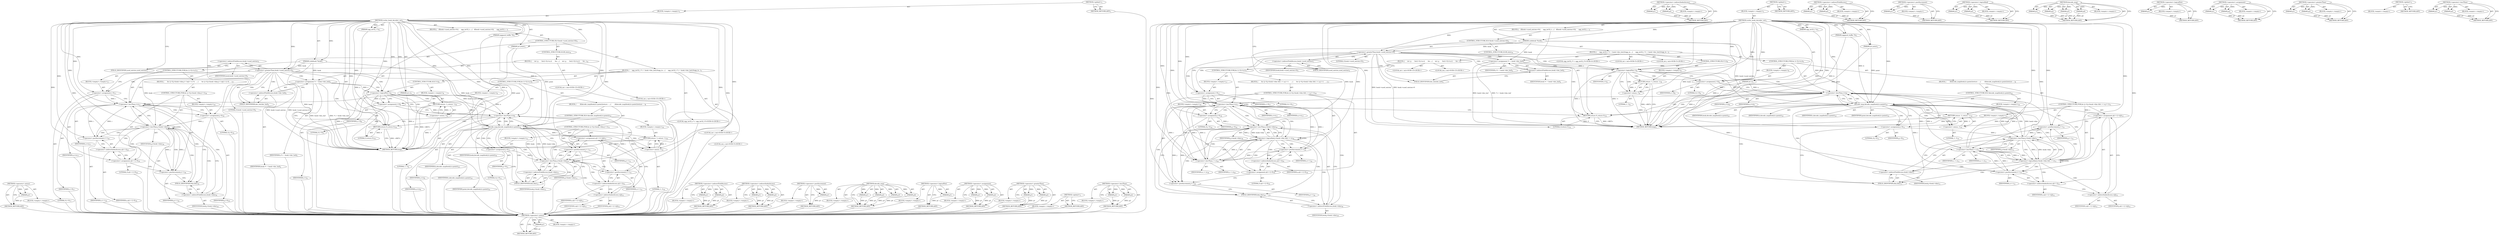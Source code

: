 digraph "&lt;operator&gt;.lessThan" {
vulnerable_153 [label=<(METHOD,&lt;operator&gt;.minus)>];
vulnerable_154 [label=<(PARAM,p1)>];
vulnerable_155 [label=<(BLOCK,&lt;empty&gt;,&lt;empty&gt;)>];
vulnerable_156 [label=<(METHOD_RETURN,ANY)>];
vulnerable_6 [label=<(METHOD,&lt;global&gt;)<SUB>1</SUB>>];
vulnerable_7 [label=<(BLOCK,&lt;empty&gt;,&lt;empty&gt;)<SUB>1</SUB>>];
vulnerable_8 [label=<(METHOD,vorbis_book_decodev_set)<SUB>1</SUB>>];
vulnerable_9 [label=<(PARAM,codebook *book)<SUB>1</SUB>>];
vulnerable_10 [label=<(PARAM,ogg_int32_t *a)<SUB>1</SUB>>];
vulnerable_11 [label=<(PARAM,oggpack_buffer *b)<SUB>2</SUB>>];
vulnerable_12 [label=<(PARAM,int n)<SUB>2</SUB>>];
vulnerable_13 [label=<(PARAM,int point)<SUB>2</SUB>>];
vulnerable_14 [label=<(BLOCK,{
   if(book-&gt;used_entries&gt;0){
     ogg_int32_t...,{
   if(book-&gt;used_entries&gt;0){
     ogg_int32_t...)<SUB>2</SUB>>];
vulnerable_15 [label=<(CONTROL_STRUCTURE,IF,if (book-&gt;used_entries&gt;0))<SUB>3</SUB>>];
vulnerable_16 [label=<(&lt;operator&gt;.greaterThan,book-&gt;used_entries&gt;0)<SUB>3</SUB>>];
vulnerable_17 [label=<(&lt;operator&gt;.indirectFieldAccess,book-&gt;used_entries)<SUB>3</SUB>>];
vulnerable_18 [label=<(IDENTIFIER,book,book-&gt;used_entries&gt;0)<SUB>3</SUB>>];
vulnerable_19 [label=<(FIELD_IDENTIFIER,used_entries,used_entries)<SUB>3</SUB>>];
vulnerable_20 [label=<(LITERAL,0,book-&gt;used_entries&gt;0)<SUB>3</SUB>>];
vulnerable_21 [label=<(BLOCK,{
     ogg_int32_t *v = book-&gt;dec_buf;//(ogg_in...,{
     ogg_int32_t *v = book-&gt;dec_buf;//(ogg_in...)<SUB>3</SUB>>];
vulnerable_22 [label="<(LOCAL,ogg_int32_t* v: ogg_int32_t*)<SUB>4</SUB>>"];
vulnerable_23 [label=<(&lt;operator&gt;.assignment,*v = book-&gt;dec_buf)<SUB>4</SUB>>];
vulnerable_24 [label=<(IDENTIFIER,v,*v = book-&gt;dec_buf)<SUB>4</SUB>>];
vulnerable_25 [label=<(&lt;operator&gt;.indirectFieldAccess,book-&gt;dec_buf)<SUB>4</SUB>>];
vulnerable_26 [label=<(IDENTIFIER,book,*v = book-&gt;dec_buf)<SUB>4</SUB>>];
vulnerable_27 [label=<(FIELD_IDENTIFIER,dec_buf,dec_buf)<SUB>4</SUB>>];
vulnerable_28 [label="<(LOCAL,int i: int)<SUB>5</SUB>>"];
vulnerable_29 [label="<(LOCAL,int j: int)<SUB>5</SUB>>"];
vulnerable_30 [label=<(CONTROL_STRUCTURE,IF,if (!v))<SUB>8</SUB>>];
vulnerable_31 [label=<(&lt;operator&gt;.logicalNot,!v)<SUB>8</SUB>>];
vulnerable_32 [label=<(IDENTIFIER,v,!v)<SUB>8</SUB>>];
vulnerable_33 [label=<(BLOCK,&lt;empty&gt;,&lt;empty&gt;)<SUB>8</SUB>>];
vulnerable_34 [label=<(RETURN,return -1;,return -1;)<SUB>8</SUB>>];
vulnerable_35 [label=<(&lt;operator&gt;.minus,-1)<SUB>8</SUB>>];
vulnerable_36 [label=<(LITERAL,1,-1)<SUB>8</SUB>>];
vulnerable_37 [label=<(CONTROL_STRUCTURE,FOR,for (i=0;i&lt;n;))<SUB>9</SUB>>];
vulnerable_38 [label=<(BLOCK,&lt;empty&gt;,&lt;empty&gt;)<SUB>9</SUB>>];
vulnerable_39 [label=<(&lt;operator&gt;.assignment,i=0)<SUB>9</SUB>>];
vulnerable_40 [label=<(IDENTIFIER,i,i=0)<SUB>9</SUB>>];
vulnerable_41 [label=<(LITERAL,0,i=0)<SUB>9</SUB>>];
vulnerable_42 [label=<(&lt;operator&gt;.lessThan,i&lt;n)<SUB>9</SUB>>];
vulnerable_43 [label=<(IDENTIFIER,i,i&lt;n)<SUB>9</SUB>>];
vulnerable_44 [label=<(IDENTIFIER,n,i&lt;n)<SUB>9</SUB>>];
vulnerable_45 [label=<(BLOCK,{
       if(decode_map(book,b,v,point))return -...,{
       if(decode_map(book,b,v,point))return -...)<SUB>9</SUB>>];
vulnerable_46 [label=<(CONTROL_STRUCTURE,IF,if (decode_map(book,b,v,point)))<SUB>10</SUB>>];
vulnerable_47 [label=<(decode_map,decode_map(book,b,v,point))<SUB>10</SUB>>];
vulnerable_48 [label=<(IDENTIFIER,book,decode_map(book,b,v,point))<SUB>10</SUB>>];
vulnerable_49 [label=<(IDENTIFIER,b,decode_map(book,b,v,point))<SUB>10</SUB>>];
vulnerable_50 [label=<(IDENTIFIER,v,decode_map(book,b,v,point))<SUB>10</SUB>>];
vulnerable_51 [label=<(IDENTIFIER,point,decode_map(book,b,v,point))<SUB>10</SUB>>];
vulnerable_52 [label=<(BLOCK,&lt;empty&gt;,&lt;empty&gt;)<SUB>10</SUB>>];
vulnerable_53 [label=<(RETURN,return -1;,return -1;)<SUB>10</SUB>>];
vulnerable_54 [label=<(&lt;operator&gt;.minus,-1)<SUB>10</SUB>>];
vulnerable_55 [label=<(LITERAL,1,-1)<SUB>10</SUB>>];
vulnerable_56 [label=<(CONTROL_STRUCTURE,FOR,for (j=0;j&lt;book-&gt;dim;j++))<SUB>11</SUB>>];
vulnerable_57 [label=<(BLOCK,&lt;empty&gt;,&lt;empty&gt;)<SUB>11</SUB>>];
vulnerable_58 [label=<(&lt;operator&gt;.assignment,j=0)<SUB>11</SUB>>];
vulnerable_59 [label=<(IDENTIFIER,j,j=0)<SUB>11</SUB>>];
vulnerable_60 [label=<(LITERAL,0,j=0)<SUB>11</SUB>>];
vulnerable_61 [label=<(&lt;operator&gt;.lessThan,j&lt;book-&gt;dim)<SUB>11</SUB>>];
vulnerable_62 [label=<(IDENTIFIER,j,j&lt;book-&gt;dim)<SUB>11</SUB>>];
vulnerable_63 [label=<(&lt;operator&gt;.indirectFieldAccess,book-&gt;dim)<SUB>11</SUB>>];
vulnerable_64 [label=<(IDENTIFIER,book,j&lt;book-&gt;dim)<SUB>11</SUB>>];
vulnerable_65 [label=<(FIELD_IDENTIFIER,dim,dim)<SUB>11</SUB>>];
vulnerable_66 [label=<(&lt;operator&gt;.postIncrement,j++)<SUB>11</SUB>>];
vulnerable_67 [label=<(IDENTIFIER,j,j++)<SUB>11</SUB>>];
vulnerable_68 [label=<(&lt;operator&gt;.assignment,a[i++]=v[j])<SUB>12</SUB>>];
vulnerable_69 [label=<(&lt;operator&gt;.indirectIndexAccess,a[i++])<SUB>12</SUB>>];
vulnerable_70 [label=<(IDENTIFIER,a,a[i++]=v[j])<SUB>12</SUB>>];
vulnerable_71 [label=<(&lt;operator&gt;.postIncrement,i++)<SUB>12</SUB>>];
vulnerable_72 [label=<(IDENTIFIER,i,i++)<SUB>12</SUB>>];
vulnerable_73 [label=<(&lt;operator&gt;.indirectIndexAccess,v[j])<SUB>12</SUB>>];
vulnerable_74 [label=<(IDENTIFIER,v,a[i++]=v[j])<SUB>12</SUB>>];
vulnerable_75 [label=<(IDENTIFIER,j,a[i++]=v[j])<SUB>12</SUB>>];
vulnerable_76 [label=<(CONTROL_STRUCTURE,ELSE,else)<SUB>14</SUB>>];
vulnerable_77 [label=<(BLOCK,{
     int i,j;
 
     for(i=0;i&lt;n;){
      for...,{
     int i,j;
 
     for(i=0;i&lt;n;){
      for...)<SUB>14</SUB>>];
vulnerable_78 [label="<(LOCAL,int i: int)<SUB>15</SUB>>"];
vulnerable_79 [label="<(LOCAL,int j: int)<SUB>15</SUB>>"];
vulnerable_80 [label=<(CONTROL_STRUCTURE,FOR,for (i=0;i&lt;n;))<SUB>17</SUB>>];
vulnerable_81 [label=<(BLOCK,&lt;empty&gt;,&lt;empty&gt;)<SUB>17</SUB>>];
vulnerable_82 [label=<(&lt;operator&gt;.assignment,i=0)<SUB>17</SUB>>];
vulnerable_83 [label=<(IDENTIFIER,i,i=0)<SUB>17</SUB>>];
vulnerable_84 [label=<(LITERAL,0,i=0)<SUB>17</SUB>>];
vulnerable_85 [label=<(&lt;operator&gt;.lessThan,i&lt;n)<SUB>17</SUB>>];
vulnerable_86 [label=<(IDENTIFIER,i,i&lt;n)<SUB>17</SUB>>];
vulnerable_87 [label=<(IDENTIFIER,n,i&lt;n)<SUB>17</SUB>>];
vulnerable_88 [label=<(BLOCK,{
      for (j=0;j&lt;book-&gt;dim;j++)
	a[i++]=0;
  ...,{
      for (j=0;j&lt;book-&gt;dim;j++)
	a[i++]=0;
  ...)<SUB>17</SUB>>];
vulnerable_89 [label=<(CONTROL_STRUCTURE,FOR,for (j=0;j&lt;book-&gt;dim;j++))<SUB>18</SUB>>];
vulnerable_90 [label=<(BLOCK,&lt;empty&gt;,&lt;empty&gt;)<SUB>18</SUB>>];
vulnerable_91 [label=<(&lt;operator&gt;.assignment,j=0)<SUB>18</SUB>>];
vulnerable_92 [label=<(IDENTIFIER,j,j=0)<SUB>18</SUB>>];
vulnerable_93 [label=<(LITERAL,0,j=0)<SUB>18</SUB>>];
vulnerable_94 [label=<(&lt;operator&gt;.lessThan,j&lt;book-&gt;dim)<SUB>18</SUB>>];
vulnerable_95 [label=<(IDENTIFIER,j,j&lt;book-&gt;dim)<SUB>18</SUB>>];
vulnerable_96 [label=<(&lt;operator&gt;.indirectFieldAccess,book-&gt;dim)<SUB>18</SUB>>];
vulnerable_97 [label=<(IDENTIFIER,book,j&lt;book-&gt;dim)<SUB>18</SUB>>];
vulnerable_98 [label=<(FIELD_IDENTIFIER,dim,dim)<SUB>18</SUB>>];
vulnerable_99 [label=<(&lt;operator&gt;.postIncrement,j++)<SUB>18</SUB>>];
vulnerable_100 [label=<(IDENTIFIER,j,j++)<SUB>18</SUB>>];
vulnerable_101 [label=<(&lt;operator&gt;.assignment,a[i++]=0)<SUB>19</SUB>>];
vulnerable_102 [label=<(&lt;operator&gt;.indirectIndexAccess,a[i++])<SUB>19</SUB>>];
vulnerable_103 [label=<(IDENTIFIER,a,a[i++]=0)<SUB>19</SUB>>];
vulnerable_104 [label=<(&lt;operator&gt;.postIncrement,i++)<SUB>19</SUB>>];
vulnerable_105 [label=<(IDENTIFIER,i,i++)<SUB>19</SUB>>];
vulnerable_106 [label=<(LITERAL,0,a[i++]=0)<SUB>19</SUB>>];
vulnerable_107 [label=<(RETURN,return 0;,return 0;)<SUB>23</SUB>>];
vulnerable_108 [label=<(LITERAL,0,return 0;)<SUB>23</SUB>>];
vulnerable_109 [label=<(METHOD_RETURN,long)<SUB>1</SUB>>];
vulnerable_111 [label=<(METHOD_RETURN,ANY)<SUB>1</SUB>>];
vulnerable_139 [label=<(METHOD,&lt;operator&gt;.indirectFieldAccess)>];
vulnerable_140 [label=<(PARAM,p1)>];
vulnerable_141 [label=<(PARAM,p2)>];
vulnerable_142 [label=<(BLOCK,&lt;empty&gt;,&lt;empty&gt;)>];
vulnerable_143 [label=<(METHOD_RETURN,ANY)>];
vulnerable_173 [label=<(METHOD,&lt;operator&gt;.indirectIndexAccess)>];
vulnerable_174 [label=<(PARAM,p1)>];
vulnerable_175 [label=<(PARAM,p2)>];
vulnerable_176 [label=<(BLOCK,&lt;empty&gt;,&lt;empty&gt;)>];
vulnerable_177 [label=<(METHOD_RETURN,ANY)>];
vulnerable_169 [label=<(METHOD,&lt;operator&gt;.postIncrement)>];
vulnerable_170 [label=<(PARAM,p1)>];
vulnerable_171 [label=<(BLOCK,&lt;empty&gt;,&lt;empty&gt;)>];
vulnerable_172 [label=<(METHOD_RETURN,ANY)>];
vulnerable_162 [label=<(METHOD,decode_map)>];
vulnerable_163 [label=<(PARAM,p1)>];
vulnerable_164 [label=<(PARAM,p2)>];
vulnerable_165 [label=<(PARAM,p3)>];
vulnerable_166 [label=<(PARAM,p4)>];
vulnerable_167 [label=<(BLOCK,&lt;empty&gt;,&lt;empty&gt;)>];
vulnerable_168 [label=<(METHOD_RETURN,ANY)>];
vulnerable_149 [label=<(METHOD,&lt;operator&gt;.logicalNot)>];
vulnerable_150 [label=<(PARAM,p1)>];
vulnerable_151 [label=<(BLOCK,&lt;empty&gt;,&lt;empty&gt;)>];
vulnerable_152 [label=<(METHOD_RETURN,ANY)>];
vulnerable_144 [label=<(METHOD,&lt;operator&gt;.assignment)>];
vulnerable_145 [label=<(PARAM,p1)>];
vulnerable_146 [label=<(PARAM,p2)>];
vulnerable_147 [label=<(BLOCK,&lt;empty&gt;,&lt;empty&gt;)>];
vulnerable_148 [label=<(METHOD_RETURN,ANY)>];
vulnerable_134 [label=<(METHOD,&lt;operator&gt;.greaterThan)>];
vulnerable_135 [label=<(PARAM,p1)>];
vulnerable_136 [label=<(PARAM,p2)>];
vulnerable_137 [label=<(BLOCK,&lt;empty&gt;,&lt;empty&gt;)>];
vulnerable_138 [label=<(METHOD_RETURN,ANY)>];
vulnerable_128 [label=<(METHOD,&lt;global&gt;)<SUB>1</SUB>>];
vulnerable_129 [label=<(BLOCK,&lt;empty&gt;,&lt;empty&gt;)>];
vulnerable_130 [label=<(METHOD_RETURN,ANY)>];
vulnerable_157 [label=<(METHOD,&lt;operator&gt;.lessThan)>];
vulnerable_158 [label=<(PARAM,p1)>];
vulnerable_159 [label=<(PARAM,p2)>];
vulnerable_160 [label=<(BLOCK,&lt;empty&gt;,&lt;empty&gt;)>];
vulnerable_161 [label=<(METHOD_RETURN,ANY)>];
fixed_161 [label=<(METHOD,&lt;operator&gt;.minus)>];
fixed_162 [label=<(PARAM,p1)>];
fixed_163 [label=<(BLOCK,&lt;empty&gt;,&lt;empty&gt;)>];
fixed_164 [label=<(METHOD_RETURN,ANY)>];
fixed_186 [label=<(METHOD,&lt;operator&gt;.indirectIndexAccess)>];
fixed_187 [label=<(PARAM,p1)>];
fixed_188 [label=<(PARAM,p2)>];
fixed_189 [label=<(BLOCK,&lt;empty&gt;,&lt;empty&gt;)>];
fixed_190 [label=<(METHOD_RETURN,ANY)>];
fixed_6 [label=<(METHOD,&lt;global&gt;)<SUB>1</SUB>>];
fixed_7 [label=<(BLOCK,&lt;empty&gt;,&lt;empty&gt;)<SUB>1</SUB>>];
fixed_8 [label=<(METHOD,vorbis_book_decodev_set)<SUB>1</SUB>>];
fixed_9 [label=<(PARAM,codebook *book)<SUB>1</SUB>>];
fixed_10 [label=<(PARAM,ogg_int32_t *a)<SUB>1</SUB>>];
fixed_11 [label=<(PARAM,oggpack_buffer *b)<SUB>2</SUB>>];
fixed_12 [label=<(PARAM,int n)<SUB>2</SUB>>];
fixed_13 [label=<(PARAM,int point)<SUB>2</SUB>>];
fixed_14 [label=<(BLOCK,{
   if(book-&gt;used_entries&gt;0){
     ogg_int32_t...,{
   if(book-&gt;used_entries&gt;0){
     ogg_int32_t...)<SUB>2</SUB>>];
fixed_15 [label=<(CONTROL_STRUCTURE,IF,if (book-&gt;used_entries&gt;0))<SUB>3</SUB>>];
fixed_16 [label=<(&lt;operator&gt;.greaterThan,book-&gt;used_entries&gt;0)<SUB>3</SUB>>];
fixed_17 [label=<(&lt;operator&gt;.indirectFieldAccess,book-&gt;used_entries)<SUB>3</SUB>>];
fixed_18 [label=<(IDENTIFIER,book,book-&gt;used_entries&gt;0)<SUB>3</SUB>>];
fixed_19 [label=<(FIELD_IDENTIFIER,used_entries,used_entries)<SUB>3</SUB>>];
fixed_20 [label=<(LITERAL,0,book-&gt;used_entries&gt;0)<SUB>3</SUB>>];
fixed_21 [label=<(BLOCK,{
     ogg_int32_t *v = book-&gt;dec_buf;//(ogg_in...,{
     ogg_int32_t *v = book-&gt;dec_buf;//(ogg_in...)<SUB>3</SUB>>];
fixed_22 [label="<(LOCAL,ogg_int32_t* v: ogg_int32_t*)<SUB>4</SUB>>"];
fixed_23 [label=<(&lt;operator&gt;.assignment,*v = book-&gt;dec_buf)<SUB>4</SUB>>];
fixed_24 [label=<(IDENTIFIER,v,*v = book-&gt;dec_buf)<SUB>4</SUB>>];
fixed_25 [label=<(&lt;operator&gt;.indirectFieldAccess,book-&gt;dec_buf)<SUB>4</SUB>>];
fixed_26 [label=<(IDENTIFIER,book,*v = book-&gt;dec_buf)<SUB>4</SUB>>];
fixed_27 [label=<(FIELD_IDENTIFIER,dec_buf,dec_buf)<SUB>4</SUB>>];
fixed_28 [label="<(LOCAL,int i: int)<SUB>5</SUB>>"];
fixed_29 [label="<(LOCAL,int j: int)<SUB>5</SUB>>"];
fixed_30 [label=<(CONTROL_STRUCTURE,IF,if (!v))<SUB>8</SUB>>];
fixed_31 [label=<(&lt;operator&gt;.logicalNot,!v)<SUB>8</SUB>>];
fixed_32 [label=<(IDENTIFIER,v,!v)<SUB>8</SUB>>];
fixed_33 [label=<(BLOCK,&lt;empty&gt;,&lt;empty&gt;)<SUB>8</SUB>>];
fixed_34 [label=<(RETURN,return -1;,return -1;)<SUB>8</SUB>>];
fixed_35 [label=<(&lt;operator&gt;.minus,-1)<SUB>8</SUB>>];
fixed_36 [label=<(LITERAL,1,-1)<SUB>8</SUB>>];
fixed_37 [label=<(CONTROL_STRUCTURE,FOR,for (i=0;i&lt;n;))<SUB>9</SUB>>];
fixed_38 [label=<(BLOCK,&lt;empty&gt;,&lt;empty&gt;)<SUB>9</SUB>>];
fixed_39 [label=<(&lt;operator&gt;.assignment,i=0)<SUB>9</SUB>>];
fixed_40 [label=<(IDENTIFIER,i,i=0)<SUB>9</SUB>>];
fixed_41 [label=<(LITERAL,0,i=0)<SUB>9</SUB>>];
fixed_42 [label=<(&lt;operator&gt;.lessThan,i&lt;n)<SUB>9</SUB>>];
fixed_43 [label=<(IDENTIFIER,i,i&lt;n)<SUB>9</SUB>>];
fixed_44 [label=<(IDENTIFIER,n,i&lt;n)<SUB>9</SUB>>];
fixed_45 [label=<(BLOCK,{
       if(decode_map(book,b,v,point))return -...,{
       if(decode_map(book,b,v,point))return -...)<SUB>9</SUB>>];
fixed_46 [label=<(CONTROL_STRUCTURE,IF,if (decode_map(book,b,v,point)))<SUB>10</SUB>>];
fixed_47 [label=<(decode_map,decode_map(book,b,v,point))<SUB>10</SUB>>];
fixed_48 [label=<(IDENTIFIER,book,decode_map(book,b,v,point))<SUB>10</SUB>>];
fixed_49 [label=<(IDENTIFIER,b,decode_map(book,b,v,point))<SUB>10</SUB>>];
fixed_50 [label=<(IDENTIFIER,v,decode_map(book,b,v,point))<SUB>10</SUB>>];
fixed_51 [label=<(IDENTIFIER,point,decode_map(book,b,v,point))<SUB>10</SUB>>];
fixed_52 [label=<(BLOCK,&lt;empty&gt;,&lt;empty&gt;)<SUB>10</SUB>>];
fixed_53 [label=<(RETURN,return -1;,return -1;)<SUB>10</SUB>>];
fixed_54 [label=<(&lt;operator&gt;.minus,-1)<SUB>10</SUB>>];
fixed_55 [label=<(LITERAL,1,-1)<SUB>10</SUB>>];
fixed_56 [label=<(CONTROL_STRUCTURE,FOR,for (j=0;j&lt;book-&gt;dim &amp;&amp; i &lt; n;j++))<SUB>11</SUB>>];
fixed_57 [label=<(BLOCK,&lt;empty&gt;,&lt;empty&gt;)<SUB>11</SUB>>];
fixed_58 [label=<(&lt;operator&gt;.assignment,j=0)<SUB>11</SUB>>];
fixed_59 [label=<(IDENTIFIER,j,j=0)<SUB>11</SUB>>];
fixed_60 [label=<(LITERAL,0,j=0)<SUB>11</SUB>>];
fixed_61 [label=<(&lt;operator&gt;.logicalAnd,j&lt;book-&gt;dim &amp;&amp; i &lt; n)<SUB>11</SUB>>];
fixed_62 [label=<(&lt;operator&gt;.lessThan,j&lt;book-&gt;dim)<SUB>11</SUB>>];
fixed_63 [label=<(IDENTIFIER,j,j&lt;book-&gt;dim)<SUB>11</SUB>>];
fixed_64 [label=<(&lt;operator&gt;.indirectFieldAccess,book-&gt;dim)<SUB>11</SUB>>];
fixed_65 [label=<(IDENTIFIER,book,j&lt;book-&gt;dim)<SUB>11</SUB>>];
fixed_66 [label=<(FIELD_IDENTIFIER,dim,dim)<SUB>11</SUB>>];
fixed_67 [label=<(&lt;operator&gt;.lessThan,i &lt; n)<SUB>11</SUB>>];
fixed_68 [label=<(IDENTIFIER,i,i &lt; n)<SUB>11</SUB>>];
fixed_69 [label=<(IDENTIFIER,n,i &lt; n)<SUB>11</SUB>>];
fixed_70 [label=<(&lt;operator&gt;.postIncrement,j++)<SUB>11</SUB>>];
fixed_71 [label=<(IDENTIFIER,j,j++)<SUB>11</SUB>>];
fixed_72 [label=<(&lt;operator&gt;.assignment,a[i++]=v[j])<SUB>12</SUB>>];
fixed_73 [label=<(&lt;operator&gt;.indirectIndexAccess,a[i++])<SUB>12</SUB>>];
fixed_74 [label=<(IDENTIFIER,a,a[i++]=v[j])<SUB>12</SUB>>];
fixed_75 [label=<(&lt;operator&gt;.postIncrement,i++)<SUB>12</SUB>>];
fixed_76 [label=<(IDENTIFIER,i,i++)<SUB>12</SUB>>];
fixed_77 [label=<(&lt;operator&gt;.indirectIndexAccess,v[j])<SUB>12</SUB>>];
fixed_78 [label=<(IDENTIFIER,v,a[i++]=v[j])<SUB>12</SUB>>];
fixed_79 [label=<(IDENTIFIER,j,a[i++]=v[j])<SUB>12</SUB>>];
fixed_80 [label=<(CONTROL_STRUCTURE,ELSE,else)<SUB>14</SUB>>];
fixed_81 [label=<(BLOCK,{
     int i,j;
 
     for(i=0;i&lt;n;){
      for...,{
     int i,j;
 
     for(i=0;i&lt;n;){
      for...)<SUB>14</SUB>>];
fixed_82 [label="<(LOCAL,int i: int)<SUB>15</SUB>>"];
fixed_83 [label="<(LOCAL,int j: int)<SUB>15</SUB>>"];
fixed_84 [label=<(CONTROL_STRUCTURE,FOR,for (i=0;i&lt;n;))<SUB>17</SUB>>];
fixed_85 [label=<(BLOCK,&lt;empty&gt;,&lt;empty&gt;)<SUB>17</SUB>>];
fixed_86 [label=<(&lt;operator&gt;.assignment,i=0)<SUB>17</SUB>>];
fixed_87 [label=<(IDENTIFIER,i,i=0)<SUB>17</SUB>>];
fixed_88 [label=<(LITERAL,0,i=0)<SUB>17</SUB>>];
fixed_89 [label=<(&lt;operator&gt;.lessThan,i&lt;n)<SUB>17</SUB>>];
fixed_90 [label=<(IDENTIFIER,i,i&lt;n)<SUB>17</SUB>>];
fixed_91 [label=<(IDENTIFIER,n,i&lt;n)<SUB>17</SUB>>];
fixed_92 [label=<(BLOCK,{
      for (j=0;j&lt;book-&gt;dim &amp;&amp; i &lt; n;j++)
    ...,{
      for (j=0;j&lt;book-&gt;dim &amp;&amp; i &lt; n;j++)
    ...)<SUB>17</SUB>>];
fixed_93 [label=<(CONTROL_STRUCTURE,FOR,for (j=0;j&lt;book-&gt;dim &amp;&amp; i &lt; n;j++))<SUB>18</SUB>>];
fixed_94 [label=<(BLOCK,&lt;empty&gt;,&lt;empty&gt;)<SUB>18</SUB>>];
fixed_95 [label=<(&lt;operator&gt;.assignment,j=0)<SUB>18</SUB>>];
fixed_96 [label=<(IDENTIFIER,j,j=0)<SUB>18</SUB>>];
fixed_97 [label=<(LITERAL,0,j=0)<SUB>18</SUB>>];
fixed_98 [label=<(&lt;operator&gt;.logicalAnd,j&lt;book-&gt;dim &amp;&amp; i &lt; n)<SUB>18</SUB>>];
fixed_99 [label=<(&lt;operator&gt;.lessThan,j&lt;book-&gt;dim)<SUB>18</SUB>>];
fixed_100 [label=<(IDENTIFIER,j,j&lt;book-&gt;dim)<SUB>18</SUB>>];
fixed_101 [label=<(&lt;operator&gt;.indirectFieldAccess,book-&gt;dim)<SUB>18</SUB>>];
fixed_102 [label=<(IDENTIFIER,book,j&lt;book-&gt;dim)<SUB>18</SUB>>];
fixed_103 [label=<(FIELD_IDENTIFIER,dim,dim)<SUB>18</SUB>>];
fixed_104 [label=<(&lt;operator&gt;.lessThan,i &lt; n)<SUB>18</SUB>>];
fixed_105 [label=<(IDENTIFIER,i,i &lt; n)<SUB>18</SUB>>];
fixed_106 [label=<(IDENTIFIER,n,i &lt; n)<SUB>18</SUB>>];
fixed_107 [label=<(&lt;operator&gt;.postIncrement,j++)<SUB>18</SUB>>];
fixed_108 [label=<(IDENTIFIER,j,j++)<SUB>18</SUB>>];
fixed_109 [label=<(&lt;operator&gt;.assignment,a[i++]=0)<SUB>19</SUB>>];
fixed_110 [label=<(&lt;operator&gt;.indirectIndexAccess,a[i++])<SUB>19</SUB>>];
fixed_111 [label=<(IDENTIFIER,a,a[i++]=0)<SUB>19</SUB>>];
fixed_112 [label=<(&lt;operator&gt;.postIncrement,i++)<SUB>19</SUB>>];
fixed_113 [label=<(IDENTIFIER,i,i++)<SUB>19</SUB>>];
fixed_114 [label=<(LITERAL,0,a[i++]=0)<SUB>19</SUB>>];
fixed_115 [label=<(RETURN,return 0;,return 0;)<SUB>23</SUB>>];
fixed_116 [label=<(LITERAL,0,return 0;)<SUB>23</SUB>>];
fixed_117 [label=<(METHOD_RETURN,long)<SUB>1</SUB>>];
fixed_119 [label=<(METHOD_RETURN,ANY)<SUB>1</SUB>>];
fixed_147 [label=<(METHOD,&lt;operator&gt;.indirectFieldAccess)>];
fixed_148 [label=<(PARAM,p1)>];
fixed_149 [label=<(PARAM,p2)>];
fixed_150 [label=<(BLOCK,&lt;empty&gt;,&lt;empty&gt;)>];
fixed_151 [label=<(METHOD_RETURN,ANY)>];
fixed_182 [label=<(METHOD,&lt;operator&gt;.postIncrement)>];
fixed_183 [label=<(PARAM,p1)>];
fixed_184 [label=<(BLOCK,&lt;empty&gt;,&lt;empty&gt;)>];
fixed_185 [label=<(METHOD_RETURN,ANY)>];
fixed_177 [label=<(METHOD,&lt;operator&gt;.logicalAnd)>];
fixed_178 [label=<(PARAM,p1)>];
fixed_179 [label=<(PARAM,p2)>];
fixed_180 [label=<(BLOCK,&lt;empty&gt;,&lt;empty&gt;)>];
fixed_181 [label=<(METHOD_RETURN,ANY)>];
fixed_170 [label=<(METHOD,decode_map)>];
fixed_171 [label=<(PARAM,p1)>];
fixed_172 [label=<(PARAM,p2)>];
fixed_173 [label=<(PARAM,p3)>];
fixed_174 [label=<(PARAM,p4)>];
fixed_175 [label=<(BLOCK,&lt;empty&gt;,&lt;empty&gt;)>];
fixed_176 [label=<(METHOD_RETURN,ANY)>];
fixed_157 [label=<(METHOD,&lt;operator&gt;.logicalNot)>];
fixed_158 [label=<(PARAM,p1)>];
fixed_159 [label=<(BLOCK,&lt;empty&gt;,&lt;empty&gt;)>];
fixed_160 [label=<(METHOD_RETURN,ANY)>];
fixed_152 [label=<(METHOD,&lt;operator&gt;.assignment)>];
fixed_153 [label=<(PARAM,p1)>];
fixed_154 [label=<(PARAM,p2)>];
fixed_155 [label=<(BLOCK,&lt;empty&gt;,&lt;empty&gt;)>];
fixed_156 [label=<(METHOD_RETURN,ANY)>];
fixed_142 [label=<(METHOD,&lt;operator&gt;.greaterThan)>];
fixed_143 [label=<(PARAM,p1)>];
fixed_144 [label=<(PARAM,p2)>];
fixed_145 [label=<(BLOCK,&lt;empty&gt;,&lt;empty&gt;)>];
fixed_146 [label=<(METHOD_RETURN,ANY)>];
fixed_136 [label=<(METHOD,&lt;global&gt;)<SUB>1</SUB>>];
fixed_137 [label=<(BLOCK,&lt;empty&gt;,&lt;empty&gt;)>];
fixed_138 [label=<(METHOD_RETURN,ANY)>];
fixed_165 [label=<(METHOD,&lt;operator&gt;.lessThan)>];
fixed_166 [label=<(PARAM,p1)>];
fixed_167 [label=<(PARAM,p2)>];
fixed_168 [label=<(BLOCK,&lt;empty&gt;,&lt;empty&gt;)>];
fixed_169 [label=<(METHOD_RETURN,ANY)>];
vulnerable_153 -> vulnerable_154  [key=0, label="AST: "];
vulnerable_153 -> vulnerable_154  [key=1, label="DDG: "];
vulnerable_153 -> vulnerable_155  [key=0, label="AST: "];
vulnerable_153 -> vulnerable_156  [key=0, label="AST: "];
vulnerable_153 -> vulnerable_156  [key=1, label="CFG: "];
vulnerable_154 -> vulnerable_156  [key=0, label="DDG: p1"];
vulnerable_155 -> fixed_161  [key=0];
vulnerable_156 -> fixed_161  [key=0];
vulnerable_6 -> vulnerable_7  [key=0, label="AST: "];
vulnerable_6 -> vulnerable_111  [key=0, label="AST: "];
vulnerable_6 -> vulnerable_111  [key=1, label="CFG: "];
vulnerable_7 -> vulnerable_8  [key=0, label="AST: "];
vulnerable_8 -> vulnerable_9  [key=0, label="AST: "];
vulnerable_8 -> vulnerable_9  [key=1, label="DDG: "];
vulnerable_8 -> vulnerable_10  [key=0, label="AST: "];
vulnerable_8 -> vulnerable_10  [key=1, label="DDG: "];
vulnerable_8 -> vulnerable_11  [key=0, label="AST: "];
vulnerable_8 -> vulnerable_11  [key=1, label="DDG: "];
vulnerable_8 -> vulnerable_12  [key=0, label="AST: "];
vulnerable_8 -> vulnerable_12  [key=1, label="DDG: "];
vulnerable_8 -> vulnerable_13  [key=0, label="AST: "];
vulnerable_8 -> vulnerable_13  [key=1, label="DDG: "];
vulnerable_8 -> vulnerable_14  [key=0, label="AST: "];
vulnerable_8 -> vulnerable_109  [key=0, label="AST: "];
vulnerable_8 -> vulnerable_19  [key=0, label="CFG: "];
vulnerable_8 -> vulnerable_107  [key=0, label="DDG: "];
vulnerable_8 -> vulnerable_108  [key=0, label="DDG: "];
vulnerable_8 -> vulnerable_16  [key=0, label="DDG: "];
vulnerable_8 -> vulnerable_31  [key=0, label="DDG: "];
vulnerable_8 -> vulnerable_39  [key=0, label="DDG: "];
vulnerable_8 -> vulnerable_42  [key=0, label="DDG: "];
vulnerable_8 -> vulnerable_82  [key=0, label="DDG: "];
vulnerable_8 -> vulnerable_85  [key=0, label="DDG: "];
vulnerable_8 -> vulnerable_35  [key=0, label="DDG: "];
vulnerable_8 -> vulnerable_47  [key=0, label="DDG: "];
vulnerable_8 -> vulnerable_58  [key=0, label="DDG: "];
vulnerable_8 -> vulnerable_61  [key=0, label="DDG: "];
vulnerable_8 -> vulnerable_66  [key=0, label="DDG: "];
vulnerable_8 -> vulnerable_101  [key=0, label="DDG: "];
vulnerable_8 -> vulnerable_91  [key=0, label="DDG: "];
vulnerable_8 -> vulnerable_94  [key=0, label="DDG: "];
vulnerable_8 -> vulnerable_99  [key=0, label="DDG: "];
vulnerable_8 -> vulnerable_54  [key=0, label="DDG: "];
vulnerable_8 -> vulnerable_71  [key=0, label="DDG: "];
vulnerable_8 -> vulnerable_104  [key=0, label="DDG: "];
vulnerable_9 -> vulnerable_109  [key=0, label="DDG: book"];
vulnerable_9 -> vulnerable_16  [key=0, label="DDG: book"];
vulnerable_9 -> vulnerable_23  [key=0, label="DDG: book"];
vulnerable_9 -> vulnerable_47  [key=0, label="DDG: book"];
vulnerable_9 -> vulnerable_94  [key=0, label="DDG: book"];
vulnerable_10 -> vulnerable_109  [key=0, label="DDG: a"];
vulnerable_11 -> vulnerable_109  [key=0, label="DDG: b"];
vulnerable_11 -> vulnerable_47  [key=0, label="DDG: b"];
vulnerable_12 -> vulnerable_109  [key=0, label="DDG: n"];
vulnerable_12 -> vulnerable_42  [key=0, label="DDG: n"];
vulnerable_12 -> vulnerable_85  [key=0, label="DDG: n"];
vulnerable_13 -> vulnerable_109  [key=0, label="DDG: point"];
vulnerable_13 -> vulnerable_47  [key=0, label="DDG: point"];
vulnerable_14 -> vulnerable_15  [key=0, label="AST: "];
vulnerable_14 -> vulnerable_107  [key=0, label="AST: "];
vulnerable_15 -> vulnerable_16  [key=0, label="AST: "];
vulnerable_15 -> vulnerable_21  [key=0, label="AST: "];
vulnerable_15 -> vulnerable_76  [key=0, label="AST: "];
vulnerable_16 -> vulnerable_17  [key=0, label="AST: "];
vulnerable_16 -> vulnerable_20  [key=0, label="AST: "];
vulnerable_16 -> vulnerable_27  [key=0, label="CFG: "];
vulnerable_16 -> vulnerable_27  [key=1, label="CDG: "];
vulnerable_16 -> vulnerable_82  [key=0, label="CFG: "];
vulnerable_16 -> vulnerable_82  [key=1, label="CDG: "];
vulnerable_16 -> vulnerable_109  [key=0, label="DDG: book-&gt;used_entries"];
vulnerable_16 -> vulnerable_109  [key=1, label="DDG: book-&gt;used_entries&gt;0"];
vulnerable_16 -> vulnerable_47  [key=0, label="DDG: book-&gt;used_entries"];
vulnerable_16 -> vulnerable_107  [key=0, label="CDG: "];
vulnerable_16 -> vulnerable_85  [key=0, label="CDG: "];
vulnerable_16 -> vulnerable_25  [key=0, label="CDG: "];
vulnerable_16 -> vulnerable_23  [key=0, label="CDG: "];
vulnerable_16 -> vulnerable_31  [key=0, label="CDG: "];
vulnerable_17 -> vulnerable_18  [key=0, label="AST: "];
vulnerable_17 -> vulnerable_19  [key=0, label="AST: "];
vulnerable_17 -> vulnerable_16  [key=0, label="CFG: "];
vulnerable_18 -> fixed_161  [key=0];
vulnerable_19 -> vulnerable_17  [key=0, label="CFG: "];
vulnerable_20 -> fixed_161  [key=0];
vulnerable_21 -> vulnerable_22  [key=0, label="AST: "];
vulnerable_21 -> vulnerable_23  [key=0, label="AST: "];
vulnerable_21 -> vulnerable_28  [key=0, label="AST: "];
vulnerable_21 -> vulnerable_29  [key=0, label="AST: "];
vulnerable_21 -> vulnerable_30  [key=0, label="AST: "];
vulnerable_21 -> vulnerable_37  [key=0, label="AST: "];
vulnerable_22 -> fixed_161  [key=0];
vulnerable_23 -> vulnerable_24  [key=0, label="AST: "];
vulnerable_23 -> vulnerable_25  [key=0, label="AST: "];
vulnerable_23 -> vulnerable_31  [key=0, label="CFG: "];
vulnerable_23 -> vulnerable_31  [key=1, label="DDG: v"];
vulnerable_23 -> vulnerable_109  [key=0, label="DDG: book-&gt;dec_buf"];
vulnerable_23 -> vulnerable_109  [key=1, label="DDG: *v = book-&gt;dec_buf"];
vulnerable_24 -> fixed_161  [key=0];
vulnerable_25 -> vulnerable_26  [key=0, label="AST: "];
vulnerable_25 -> vulnerable_27  [key=0, label="AST: "];
vulnerable_25 -> vulnerable_23  [key=0, label="CFG: "];
vulnerable_26 -> fixed_161  [key=0];
vulnerable_27 -> vulnerable_25  [key=0, label="CFG: "];
vulnerable_28 -> fixed_161  [key=0];
vulnerable_29 -> fixed_161  [key=0];
vulnerable_30 -> vulnerable_31  [key=0, label="AST: "];
vulnerable_30 -> vulnerable_33  [key=0, label="AST: "];
vulnerable_31 -> vulnerable_32  [key=0, label="AST: "];
vulnerable_31 -> vulnerable_35  [key=0, label="CFG: "];
vulnerable_31 -> vulnerable_35  [key=1, label="CDG: "];
vulnerable_31 -> vulnerable_39  [key=0, label="CFG: "];
vulnerable_31 -> vulnerable_39  [key=1, label="CDG: "];
vulnerable_31 -> vulnerable_109  [key=0, label="DDG: v"];
vulnerable_31 -> vulnerable_109  [key=1, label="DDG: !v"];
vulnerable_31 -> vulnerable_47  [key=0, label="DDG: v"];
vulnerable_31 -> vulnerable_34  [key=0, label="CDG: "];
vulnerable_31 -> vulnerable_42  [key=0, label="CDG: "];
vulnerable_32 -> fixed_161  [key=0];
vulnerable_33 -> vulnerable_34  [key=0, label="AST: "];
vulnerable_34 -> vulnerable_35  [key=0, label="AST: "];
vulnerable_34 -> vulnerable_109  [key=0, label="CFG: "];
vulnerable_34 -> vulnerable_109  [key=1, label="DDG: &lt;RET&gt;"];
vulnerable_35 -> vulnerable_36  [key=0, label="AST: "];
vulnerable_35 -> vulnerable_34  [key=0, label="CFG: "];
vulnerable_35 -> vulnerable_34  [key=1, label="DDG: -1"];
vulnerable_35 -> vulnerable_109  [key=0, label="DDG: -1"];
vulnerable_36 -> fixed_161  [key=0];
vulnerable_37 -> vulnerable_38  [key=0, label="AST: "];
vulnerable_37 -> vulnerable_42  [key=0, label="AST: "];
vulnerable_37 -> vulnerable_45  [key=0, label="AST: "];
vulnerable_38 -> vulnerable_39  [key=0, label="AST: "];
vulnerable_39 -> vulnerable_40  [key=0, label="AST: "];
vulnerable_39 -> vulnerable_41  [key=0, label="AST: "];
vulnerable_39 -> vulnerable_42  [key=0, label="CFG: "];
vulnerable_39 -> vulnerable_42  [key=1, label="DDG: i"];
vulnerable_40 -> fixed_161  [key=0];
vulnerable_41 -> fixed_161  [key=0];
vulnerable_42 -> vulnerable_43  [key=0, label="AST: "];
vulnerable_42 -> vulnerable_44  [key=0, label="AST: "];
vulnerable_42 -> vulnerable_47  [key=0, label="CFG: "];
vulnerable_42 -> vulnerable_47  [key=1, label="CDG: "];
vulnerable_42 -> vulnerable_107  [key=0, label="CFG: "];
vulnerable_42 -> vulnerable_107  [key=1, label="CDG: "];
vulnerable_42 -> vulnerable_71  [key=0, label="DDG: i"];
vulnerable_43 -> fixed_161  [key=0];
vulnerable_44 -> fixed_161  [key=0];
vulnerable_45 -> vulnerable_46  [key=0, label="AST: "];
vulnerable_45 -> vulnerable_56  [key=0, label="AST: "];
vulnerable_46 -> vulnerable_47  [key=0, label="AST: "];
vulnerable_46 -> vulnerable_52  [key=0, label="AST: "];
vulnerable_47 -> vulnerable_48  [key=0, label="AST: "];
vulnerable_47 -> vulnerable_49  [key=0, label="AST: "];
vulnerable_47 -> vulnerable_50  [key=0, label="AST: "];
vulnerable_47 -> vulnerable_51  [key=0, label="AST: "];
vulnerable_47 -> vulnerable_54  [key=0, label="CFG: "];
vulnerable_47 -> vulnerable_54  [key=1, label="CDG: "];
vulnerable_47 -> vulnerable_58  [key=0, label="CFG: "];
vulnerable_47 -> vulnerable_58  [key=1, label="CDG: "];
vulnerable_47 -> vulnerable_68  [key=0, label="DDG: v"];
vulnerable_47 -> vulnerable_61  [key=0, label="DDG: book"];
vulnerable_47 -> vulnerable_61  [key=1, label="CDG: "];
vulnerable_47 -> vulnerable_42  [key=0, label="CDG: "];
vulnerable_47 -> vulnerable_65  [key=0, label="CDG: "];
vulnerable_47 -> vulnerable_53  [key=0, label="CDG: "];
vulnerable_47 -> vulnerable_63  [key=0, label="CDG: "];
vulnerable_48 -> fixed_161  [key=0];
vulnerable_49 -> fixed_161  [key=0];
vulnerable_50 -> fixed_161  [key=0];
vulnerable_51 -> fixed_161  [key=0];
vulnerable_52 -> vulnerable_53  [key=0, label="AST: "];
vulnerable_53 -> vulnerable_54  [key=0, label="AST: "];
vulnerable_53 -> vulnerable_109  [key=0, label="CFG: "];
vulnerable_53 -> vulnerable_109  [key=1, label="DDG: &lt;RET&gt;"];
vulnerable_54 -> vulnerable_55  [key=0, label="AST: "];
vulnerable_54 -> vulnerable_53  [key=0, label="CFG: "];
vulnerable_54 -> vulnerable_53  [key=1, label="DDG: -1"];
vulnerable_55 -> fixed_161  [key=0];
vulnerable_56 -> vulnerable_57  [key=0, label="AST: "];
vulnerable_56 -> vulnerable_61  [key=0, label="AST: "];
vulnerable_56 -> vulnerable_66  [key=0, label="AST: "];
vulnerable_56 -> vulnerable_68  [key=0, label="AST: "];
vulnerable_57 -> vulnerable_58  [key=0, label="AST: "];
vulnerable_58 -> vulnerable_59  [key=0, label="AST: "];
vulnerable_58 -> vulnerable_60  [key=0, label="AST: "];
vulnerable_58 -> vulnerable_65  [key=0, label="CFG: "];
vulnerable_58 -> vulnerable_61  [key=0, label="DDG: j"];
vulnerable_59 -> fixed_161  [key=0];
vulnerable_60 -> fixed_161  [key=0];
vulnerable_61 -> vulnerable_62  [key=0, label="AST: "];
vulnerable_61 -> vulnerable_63  [key=0, label="AST: "];
vulnerable_61 -> vulnerable_63  [key=1, label="CDG: "];
vulnerable_61 -> vulnerable_42  [key=0, label="CFG: "];
vulnerable_61 -> vulnerable_71  [key=0, label="CFG: "];
vulnerable_61 -> vulnerable_71  [key=1, label="CDG: "];
vulnerable_61 -> vulnerable_47  [key=0, label="DDG: book-&gt;dim"];
vulnerable_61 -> vulnerable_66  [key=0, label="DDG: j"];
vulnerable_61 -> vulnerable_66  [key=1, label="CDG: "];
vulnerable_61 -> vulnerable_68  [key=0, label="CDG: "];
vulnerable_61 -> vulnerable_73  [key=0, label="CDG: "];
vulnerable_61 -> vulnerable_69  [key=0, label="CDG: "];
vulnerable_61 -> vulnerable_65  [key=0, label="CDG: "];
vulnerable_61 -> vulnerable_61  [key=0, label="CDG: "];
vulnerable_62 -> fixed_161  [key=0];
vulnerable_63 -> vulnerable_64  [key=0, label="AST: "];
vulnerable_63 -> vulnerable_65  [key=0, label="AST: "];
vulnerable_63 -> vulnerable_61  [key=0, label="CFG: "];
vulnerable_64 -> fixed_161  [key=0];
vulnerable_65 -> vulnerable_63  [key=0, label="CFG: "];
vulnerable_66 -> vulnerable_67  [key=0, label="AST: "];
vulnerable_66 -> vulnerable_65  [key=0, label="CFG: "];
vulnerable_66 -> vulnerable_61  [key=0, label="DDG: j"];
vulnerable_67 -> fixed_161  [key=0];
vulnerable_68 -> vulnerable_69  [key=0, label="AST: "];
vulnerable_68 -> vulnerable_73  [key=0, label="AST: "];
vulnerable_68 -> vulnerable_66  [key=0, label="CFG: "];
vulnerable_69 -> vulnerable_70  [key=0, label="AST: "];
vulnerable_69 -> vulnerable_71  [key=0, label="AST: "];
vulnerable_69 -> vulnerable_73  [key=0, label="CFG: "];
vulnerable_70 -> fixed_161  [key=0];
vulnerable_71 -> vulnerable_72  [key=0, label="AST: "];
vulnerable_71 -> vulnerable_69  [key=0, label="CFG: "];
vulnerable_71 -> vulnerable_42  [key=0, label="DDG: i"];
vulnerable_72 -> fixed_161  [key=0];
vulnerable_73 -> vulnerable_74  [key=0, label="AST: "];
vulnerable_73 -> vulnerable_75  [key=0, label="AST: "];
vulnerable_73 -> vulnerable_68  [key=0, label="CFG: "];
vulnerable_74 -> fixed_161  [key=0];
vulnerable_75 -> fixed_161  [key=0];
vulnerable_76 -> vulnerable_77  [key=0, label="AST: "];
vulnerable_77 -> vulnerable_78  [key=0, label="AST: "];
vulnerable_77 -> vulnerable_79  [key=0, label="AST: "];
vulnerable_77 -> vulnerable_80  [key=0, label="AST: "];
vulnerable_78 -> fixed_161  [key=0];
vulnerable_79 -> fixed_161  [key=0];
vulnerable_80 -> vulnerable_81  [key=0, label="AST: "];
vulnerable_80 -> vulnerable_85  [key=0, label="AST: "];
vulnerable_80 -> vulnerable_88  [key=0, label="AST: "];
vulnerable_81 -> vulnerable_82  [key=0, label="AST: "];
vulnerable_82 -> vulnerable_83  [key=0, label="AST: "];
vulnerable_82 -> vulnerable_84  [key=0, label="AST: "];
vulnerable_82 -> vulnerable_85  [key=0, label="CFG: "];
vulnerable_82 -> vulnerable_85  [key=1, label="DDG: i"];
vulnerable_83 -> fixed_161  [key=0];
vulnerable_84 -> fixed_161  [key=0];
vulnerable_85 -> vulnerable_86  [key=0, label="AST: "];
vulnerable_85 -> vulnerable_87  [key=0, label="AST: "];
vulnerable_85 -> vulnerable_91  [key=0, label="CFG: "];
vulnerable_85 -> vulnerable_91  [key=1, label="CDG: "];
vulnerable_85 -> vulnerable_107  [key=0, label="CFG: "];
vulnerable_85 -> vulnerable_104  [key=0, label="DDG: i"];
vulnerable_85 -> vulnerable_94  [key=0, label="CDG: "];
vulnerable_85 -> vulnerable_96  [key=0, label="CDG: "];
vulnerable_85 -> vulnerable_98  [key=0, label="CDG: "];
vulnerable_85 -> vulnerable_85  [key=0, label="CDG: "];
vulnerable_86 -> fixed_161  [key=0];
vulnerable_87 -> fixed_161  [key=0];
vulnerable_88 -> vulnerable_89  [key=0, label="AST: "];
vulnerable_89 -> vulnerable_90  [key=0, label="AST: "];
vulnerable_89 -> vulnerable_94  [key=0, label="AST: "];
vulnerable_89 -> vulnerable_99  [key=0, label="AST: "];
vulnerable_89 -> vulnerable_101  [key=0, label="AST: "];
vulnerable_90 -> vulnerable_91  [key=0, label="AST: "];
vulnerable_91 -> vulnerable_92  [key=0, label="AST: "];
vulnerable_91 -> vulnerable_93  [key=0, label="AST: "];
vulnerable_91 -> vulnerable_98  [key=0, label="CFG: "];
vulnerable_91 -> vulnerable_94  [key=0, label="DDG: j"];
vulnerable_92 -> fixed_161  [key=0];
vulnerable_93 -> fixed_161  [key=0];
vulnerable_94 -> vulnerable_95  [key=0, label="AST: "];
vulnerable_94 -> vulnerable_96  [key=0, label="AST: "];
vulnerable_94 -> vulnerable_96  [key=1, label="CDG: "];
vulnerable_94 -> vulnerable_85  [key=0, label="CFG: "];
vulnerable_94 -> vulnerable_104  [key=0, label="CFG: "];
vulnerable_94 -> vulnerable_104  [key=1, label="CDG: "];
vulnerable_94 -> vulnerable_99  [key=0, label="DDG: j"];
vulnerable_94 -> vulnerable_99  [key=1, label="CDG: "];
vulnerable_94 -> vulnerable_94  [key=0, label="CDG: "];
vulnerable_94 -> vulnerable_98  [key=0, label="CDG: "];
vulnerable_94 -> vulnerable_102  [key=0, label="CDG: "];
vulnerable_94 -> vulnerable_101  [key=0, label="CDG: "];
vulnerable_95 -> fixed_161  [key=0];
vulnerable_96 -> vulnerable_97  [key=0, label="AST: "];
vulnerable_96 -> vulnerable_98  [key=0, label="AST: "];
vulnerable_96 -> vulnerable_94  [key=0, label="CFG: "];
vulnerable_97 -> fixed_161  [key=0];
vulnerable_98 -> vulnerable_96  [key=0, label="CFG: "];
vulnerable_99 -> vulnerable_100  [key=0, label="AST: "];
vulnerable_99 -> vulnerable_98  [key=0, label="CFG: "];
vulnerable_99 -> vulnerable_94  [key=0, label="DDG: j"];
vulnerable_100 -> fixed_161  [key=0];
vulnerable_101 -> vulnerable_102  [key=0, label="AST: "];
vulnerable_101 -> vulnerable_106  [key=0, label="AST: "];
vulnerable_101 -> vulnerable_99  [key=0, label="CFG: "];
vulnerable_102 -> vulnerable_103  [key=0, label="AST: "];
vulnerable_102 -> vulnerable_104  [key=0, label="AST: "];
vulnerable_102 -> vulnerable_101  [key=0, label="CFG: "];
vulnerable_103 -> fixed_161  [key=0];
vulnerable_104 -> vulnerable_105  [key=0, label="AST: "];
vulnerable_104 -> vulnerable_102  [key=0, label="CFG: "];
vulnerable_104 -> vulnerable_85  [key=0, label="DDG: i"];
vulnerable_105 -> fixed_161  [key=0];
vulnerable_106 -> fixed_161  [key=0];
vulnerable_107 -> vulnerable_108  [key=0, label="AST: "];
vulnerable_107 -> vulnerable_109  [key=0, label="CFG: "];
vulnerable_107 -> vulnerable_109  [key=1, label="DDG: &lt;RET&gt;"];
vulnerable_108 -> vulnerable_107  [key=0, label="DDG: 0"];
vulnerable_109 -> fixed_161  [key=0];
vulnerable_111 -> fixed_161  [key=0];
vulnerable_139 -> vulnerable_140  [key=0, label="AST: "];
vulnerable_139 -> vulnerable_140  [key=1, label="DDG: "];
vulnerable_139 -> vulnerable_142  [key=0, label="AST: "];
vulnerable_139 -> vulnerable_141  [key=0, label="AST: "];
vulnerable_139 -> vulnerable_141  [key=1, label="DDG: "];
vulnerable_139 -> vulnerable_143  [key=0, label="AST: "];
vulnerable_139 -> vulnerable_143  [key=1, label="CFG: "];
vulnerable_140 -> vulnerable_143  [key=0, label="DDG: p1"];
vulnerable_141 -> vulnerable_143  [key=0, label="DDG: p2"];
vulnerable_142 -> fixed_161  [key=0];
vulnerable_143 -> fixed_161  [key=0];
vulnerable_173 -> vulnerable_174  [key=0, label="AST: "];
vulnerable_173 -> vulnerable_174  [key=1, label="DDG: "];
vulnerable_173 -> vulnerable_176  [key=0, label="AST: "];
vulnerable_173 -> vulnerable_175  [key=0, label="AST: "];
vulnerable_173 -> vulnerable_175  [key=1, label="DDG: "];
vulnerable_173 -> vulnerable_177  [key=0, label="AST: "];
vulnerable_173 -> vulnerable_177  [key=1, label="CFG: "];
vulnerable_174 -> vulnerable_177  [key=0, label="DDG: p1"];
vulnerable_175 -> vulnerable_177  [key=0, label="DDG: p2"];
vulnerable_176 -> fixed_161  [key=0];
vulnerable_177 -> fixed_161  [key=0];
vulnerable_169 -> vulnerable_170  [key=0, label="AST: "];
vulnerable_169 -> vulnerable_170  [key=1, label="DDG: "];
vulnerable_169 -> vulnerable_171  [key=0, label="AST: "];
vulnerable_169 -> vulnerable_172  [key=0, label="AST: "];
vulnerable_169 -> vulnerable_172  [key=1, label="CFG: "];
vulnerable_170 -> vulnerable_172  [key=0, label="DDG: p1"];
vulnerable_171 -> fixed_161  [key=0];
vulnerable_172 -> fixed_161  [key=0];
vulnerable_162 -> vulnerable_163  [key=0, label="AST: "];
vulnerable_162 -> vulnerable_163  [key=1, label="DDG: "];
vulnerable_162 -> vulnerable_167  [key=0, label="AST: "];
vulnerable_162 -> vulnerable_164  [key=0, label="AST: "];
vulnerable_162 -> vulnerable_164  [key=1, label="DDG: "];
vulnerable_162 -> vulnerable_168  [key=0, label="AST: "];
vulnerable_162 -> vulnerable_168  [key=1, label="CFG: "];
vulnerable_162 -> vulnerable_165  [key=0, label="AST: "];
vulnerable_162 -> vulnerable_165  [key=1, label="DDG: "];
vulnerable_162 -> vulnerable_166  [key=0, label="AST: "];
vulnerable_162 -> vulnerable_166  [key=1, label="DDG: "];
vulnerable_163 -> vulnerable_168  [key=0, label="DDG: p1"];
vulnerable_164 -> vulnerable_168  [key=0, label="DDG: p2"];
vulnerable_165 -> vulnerable_168  [key=0, label="DDG: p3"];
vulnerable_166 -> vulnerable_168  [key=0, label="DDG: p4"];
vulnerable_167 -> fixed_161  [key=0];
vulnerable_168 -> fixed_161  [key=0];
vulnerable_149 -> vulnerable_150  [key=0, label="AST: "];
vulnerable_149 -> vulnerable_150  [key=1, label="DDG: "];
vulnerable_149 -> vulnerable_151  [key=0, label="AST: "];
vulnerable_149 -> vulnerable_152  [key=0, label="AST: "];
vulnerable_149 -> vulnerable_152  [key=1, label="CFG: "];
vulnerable_150 -> vulnerable_152  [key=0, label="DDG: p1"];
vulnerable_151 -> fixed_161  [key=0];
vulnerable_152 -> fixed_161  [key=0];
vulnerable_144 -> vulnerable_145  [key=0, label="AST: "];
vulnerable_144 -> vulnerable_145  [key=1, label="DDG: "];
vulnerable_144 -> vulnerable_147  [key=0, label="AST: "];
vulnerable_144 -> vulnerable_146  [key=0, label="AST: "];
vulnerable_144 -> vulnerable_146  [key=1, label="DDG: "];
vulnerable_144 -> vulnerable_148  [key=0, label="AST: "];
vulnerable_144 -> vulnerable_148  [key=1, label="CFG: "];
vulnerable_145 -> vulnerable_148  [key=0, label="DDG: p1"];
vulnerable_146 -> vulnerable_148  [key=0, label="DDG: p2"];
vulnerable_147 -> fixed_161  [key=0];
vulnerable_148 -> fixed_161  [key=0];
vulnerable_134 -> vulnerable_135  [key=0, label="AST: "];
vulnerable_134 -> vulnerable_135  [key=1, label="DDG: "];
vulnerable_134 -> vulnerable_137  [key=0, label="AST: "];
vulnerable_134 -> vulnerable_136  [key=0, label="AST: "];
vulnerable_134 -> vulnerable_136  [key=1, label="DDG: "];
vulnerable_134 -> vulnerable_138  [key=0, label="AST: "];
vulnerable_134 -> vulnerable_138  [key=1, label="CFG: "];
vulnerable_135 -> vulnerable_138  [key=0, label="DDG: p1"];
vulnerable_136 -> vulnerable_138  [key=0, label="DDG: p2"];
vulnerable_137 -> fixed_161  [key=0];
vulnerable_138 -> fixed_161  [key=0];
vulnerable_128 -> vulnerable_129  [key=0, label="AST: "];
vulnerable_128 -> vulnerable_130  [key=0, label="AST: "];
vulnerable_128 -> vulnerable_130  [key=1, label="CFG: "];
vulnerable_129 -> fixed_161  [key=0];
vulnerable_130 -> fixed_161  [key=0];
vulnerable_157 -> vulnerable_158  [key=0, label="AST: "];
vulnerable_157 -> vulnerable_158  [key=1, label="DDG: "];
vulnerable_157 -> vulnerable_160  [key=0, label="AST: "];
vulnerable_157 -> vulnerable_159  [key=0, label="AST: "];
vulnerable_157 -> vulnerable_159  [key=1, label="DDG: "];
vulnerable_157 -> vulnerable_161  [key=0, label="AST: "];
vulnerable_157 -> vulnerable_161  [key=1, label="CFG: "];
vulnerable_158 -> vulnerable_161  [key=0, label="DDG: p1"];
vulnerable_159 -> vulnerable_161  [key=0, label="DDG: p2"];
vulnerable_160 -> fixed_161  [key=0];
vulnerable_161 -> fixed_161  [key=0];
fixed_161 -> fixed_162  [key=0, label="AST: "];
fixed_161 -> fixed_162  [key=1, label="DDG: "];
fixed_161 -> fixed_163  [key=0, label="AST: "];
fixed_161 -> fixed_164  [key=0, label="AST: "];
fixed_161 -> fixed_164  [key=1, label="CFG: "];
fixed_162 -> fixed_164  [key=0, label="DDG: p1"];
fixed_186 -> fixed_187  [key=0, label="AST: "];
fixed_186 -> fixed_187  [key=1, label="DDG: "];
fixed_186 -> fixed_189  [key=0, label="AST: "];
fixed_186 -> fixed_188  [key=0, label="AST: "];
fixed_186 -> fixed_188  [key=1, label="DDG: "];
fixed_186 -> fixed_190  [key=0, label="AST: "];
fixed_186 -> fixed_190  [key=1, label="CFG: "];
fixed_187 -> fixed_190  [key=0, label="DDG: p1"];
fixed_188 -> fixed_190  [key=0, label="DDG: p2"];
fixed_6 -> fixed_7  [key=0, label="AST: "];
fixed_6 -> fixed_119  [key=0, label="AST: "];
fixed_6 -> fixed_119  [key=1, label="CFG: "];
fixed_7 -> fixed_8  [key=0, label="AST: "];
fixed_8 -> fixed_9  [key=0, label="AST: "];
fixed_8 -> fixed_9  [key=1, label="DDG: "];
fixed_8 -> fixed_10  [key=0, label="AST: "];
fixed_8 -> fixed_10  [key=1, label="DDG: "];
fixed_8 -> fixed_11  [key=0, label="AST: "];
fixed_8 -> fixed_11  [key=1, label="DDG: "];
fixed_8 -> fixed_12  [key=0, label="AST: "];
fixed_8 -> fixed_12  [key=1, label="DDG: "];
fixed_8 -> fixed_13  [key=0, label="AST: "];
fixed_8 -> fixed_13  [key=1, label="DDG: "];
fixed_8 -> fixed_14  [key=0, label="AST: "];
fixed_8 -> fixed_117  [key=0, label="AST: "];
fixed_8 -> fixed_19  [key=0, label="CFG: "];
fixed_8 -> fixed_115  [key=0, label="DDG: "];
fixed_8 -> fixed_116  [key=0, label="DDG: "];
fixed_8 -> fixed_16  [key=0, label="DDG: "];
fixed_8 -> fixed_31  [key=0, label="DDG: "];
fixed_8 -> fixed_39  [key=0, label="DDG: "];
fixed_8 -> fixed_42  [key=0, label="DDG: "];
fixed_8 -> fixed_86  [key=0, label="DDG: "];
fixed_8 -> fixed_89  [key=0, label="DDG: "];
fixed_8 -> fixed_35  [key=0, label="DDG: "];
fixed_8 -> fixed_47  [key=0, label="DDG: "];
fixed_8 -> fixed_58  [key=0, label="DDG: "];
fixed_8 -> fixed_70  [key=0, label="DDG: "];
fixed_8 -> fixed_109  [key=0, label="DDG: "];
fixed_8 -> fixed_62  [key=0, label="DDG: "];
fixed_8 -> fixed_67  [key=0, label="DDG: "];
fixed_8 -> fixed_95  [key=0, label="DDG: "];
fixed_8 -> fixed_107  [key=0, label="DDG: "];
fixed_8 -> fixed_54  [key=0, label="DDG: "];
fixed_8 -> fixed_75  [key=0, label="DDG: "];
fixed_8 -> fixed_99  [key=0, label="DDG: "];
fixed_8 -> fixed_104  [key=0, label="DDG: "];
fixed_8 -> fixed_112  [key=0, label="DDG: "];
fixed_9 -> fixed_117  [key=0, label="DDG: book"];
fixed_9 -> fixed_16  [key=0, label="DDG: book"];
fixed_9 -> fixed_23  [key=0, label="DDG: book"];
fixed_9 -> fixed_47  [key=0, label="DDG: book"];
fixed_9 -> fixed_99  [key=0, label="DDG: book"];
fixed_10 -> fixed_117  [key=0, label="DDG: a"];
fixed_11 -> fixed_117  [key=0, label="DDG: b"];
fixed_11 -> fixed_47  [key=0, label="DDG: b"];
fixed_12 -> fixed_117  [key=0, label="DDG: n"];
fixed_12 -> fixed_42  [key=0, label="DDG: n"];
fixed_12 -> fixed_89  [key=0, label="DDG: n"];
fixed_13 -> fixed_117  [key=0, label="DDG: point"];
fixed_13 -> fixed_47  [key=0, label="DDG: point"];
fixed_14 -> fixed_15  [key=0, label="AST: "];
fixed_14 -> fixed_115  [key=0, label="AST: "];
fixed_15 -> fixed_16  [key=0, label="AST: "];
fixed_15 -> fixed_21  [key=0, label="AST: "];
fixed_15 -> fixed_80  [key=0, label="AST: "];
fixed_16 -> fixed_17  [key=0, label="AST: "];
fixed_16 -> fixed_20  [key=0, label="AST: "];
fixed_16 -> fixed_27  [key=0, label="CFG: "];
fixed_16 -> fixed_27  [key=1, label="CDG: "];
fixed_16 -> fixed_86  [key=0, label="CFG: "];
fixed_16 -> fixed_86  [key=1, label="CDG: "];
fixed_16 -> fixed_117  [key=0, label="DDG: book-&gt;used_entries"];
fixed_16 -> fixed_117  [key=1, label="DDG: book-&gt;used_entries&gt;0"];
fixed_16 -> fixed_47  [key=0, label="DDG: book-&gt;used_entries"];
fixed_16 -> fixed_115  [key=0, label="CDG: "];
fixed_16 -> fixed_89  [key=0, label="CDG: "];
fixed_16 -> fixed_25  [key=0, label="CDG: "];
fixed_16 -> fixed_23  [key=0, label="CDG: "];
fixed_16 -> fixed_31  [key=0, label="CDG: "];
fixed_17 -> fixed_18  [key=0, label="AST: "];
fixed_17 -> fixed_19  [key=0, label="AST: "];
fixed_17 -> fixed_16  [key=0, label="CFG: "];
fixed_19 -> fixed_17  [key=0, label="CFG: "];
fixed_21 -> fixed_22  [key=0, label="AST: "];
fixed_21 -> fixed_23  [key=0, label="AST: "];
fixed_21 -> fixed_28  [key=0, label="AST: "];
fixed_21 -> fixed_29  [key=0, label="AST: "];
fixed_21 -> fixed_30  [key=0, label="AST: "];
fixed_21 -> fixed_37  [key=0, label="AST: "];
fixed_23 -> fixed_24  [key=0, label="AST: "];
fixed_23 -> fixed_25  [key=0, label="AST: "];
fixed_23 -> fixed_31  [key=0, label="CFG: "];
fixed_23 -> fixed_31  [key=1, label="DDG: v"];
fixed_23 -> fixed_117  [key=0, label="DDG: book-&gt;dec_buf"];
fixed_23 -> fixed_117  [key=1, label="DDG: *v = book-&gt;dec_buf"];
fixed_25 -> fixed_26  [key=0, label="AST: "];
fixed_25 -> fixed_27  [key=0, label="AST: "];
fixed_25 -> fixed_23  [key=0, label="CFG: "];
fixed_27 -> fixed_25  [key=0, label="CFG: "];
fixed_30 -> fixed_31  [key=0, label="AST: "];
fixed_30 -> fixed_33  [key=0, label="AST: "];
fixed_31 -> fixed_32  [key=0, label="AST: "];
fixed_31 -> fixed_35  [key=0, label="CFG: "];
fixed_31 -> fixed_35  [key=1, label="CDG: "];
fixed_31 -> fixed_39  [key=0, label="CFG: "];
fixed_31 -> fixed_39  [key=1, label="CDG: "];
fixed_31 -> fixed_117  [key=0, label="DDG: v"];
fixed_31 -> fixed_117  [key=1, label="DDG: !v"];
fixed_31 -> fixed_47  [key=0, label="DDG: v"];
fixed_31 -> fixed_34  [key=0, label="CDG: "];
fixed_31 -> fixed_42  [key=0, label="CDG: "];
fixed_33 -> fixed_34  [key=0, label="AST: "];
fixed_34 -> fixed_35  [key=0, label="AST: "];
fixed_34 -> fixed_117  [key=0, label="CFG: "];
fixed_34 -> fixed_117  [key=1, label="DDG: &lt;RET&gt;"];
fixed_35 -> fixed_36  [key=0, label="AST: "];
fixed_35 -> fixed_34  [key=0, label="CFG: "];
fixed_35 -> fixed_34  [key=1, label="DDG: -1"];
fixed_35 -> fixed_117  [key=0, label="DDG: -1"];
fixed_37 -> fixed_38  [key=0, label="AST: "];
fixed_37 -> fixed_42  [key=0, label="AST: "];
fixed_37 -> fixed_45  [key=0, label="AST: "];
fixed_38 -> fixed_39  [key=0, label="AST: "];
fixed_39 -> fixed_40  [key=0, label="AST: "];
fixed_39 -> fixed_41  [key=0, label="AST: "];
fixed_39 -> fixed_42  [key=0, label="CFG: "];
fixed_39 -> fixed_42  [key=1, label="DDG: i"];
fixed_42 -> fixed_43  [key=0, label="AST: "];
fixed_42 -> fixed_44  [key=0, label="AST: "];
fixed_42 -> fixed_47  [key=0, label="CFG: "];
fixed_42 -> fixed_47  [key=1, label="CDG: "];
fixed_42 -> fixed_115  [key=0, label="CFG: "];
fixed_42 -> fixed_115  [key=1, label="CDG: "];
fixed_42 -> fixed_67  [key=0, label="DDG: i"];
fixed_42 -> fixed_67  [key=1, label="DDG: n"];
fixed_42 -> fixed_75  [key=0, label="DDG: i"];
fixed_45 -> fixed_46  [key=0, label="AST: "];
fixed_45 -> fixed_56  [key=0, label="AST: "];
fixed_46 -> fixed_47  [key=0, label="AST: "];
fixed_46 -> fixed_52  [key=0, label="AST: "];
fixed_47 -> fixed_48  [key=0, label="AST: "];
fixed_47 -> fixed_49  [key=0, label="AST: "];
fixed_47 -> fixed_50  [key=0, label="AST: "];
fixed_47 -> fixed_51  [key=0, label="AST: "];
fixed_47 -> fixed_54  [key=0, label="CFG: "];
fixed_47 -> fixed_54  [key=1, label="CDG: "];
fixed_47 -> fixed_58  [key=0, label="CFG: "];
fixed_47 -> fixed_58  [key=1, label="CDG: "];
fixed_47 -> fixed_72  [key=0, label="DDG: v"];
fixed_47 -> fixed_62  [key=0, label="DDG: book"];
fixed_47 -> fixed_62  [key=1, label="CDG: "];
fixed_47 -> fixed_64  [key=0, label="CDG: "];
fixed_47 -> fixed_42  [key=0, label="CDG: "];
fixed_47 -> fixed_66  [key=0, label="CDG: "];
fixed_47 -> fixed_61  [key=0, label="CDG: "];
fixed_47 -> fixed_53  [key=0, label="CDG: "];
fixed_52 -> fixed_53  [key=0, label="AST: "];
fixed_53 -> fixed_54  [key=0, label="AST: "];
fixed_53 -> fixed_117  [key=0, label="CFG: "];
fixed_53 -> fixed_117  [key=1, label="DDG: &lt;RET&gt;"];
fixed_54 -> fixed_55  [key=0, label="AST: "];
fixed_54 -> fixed_53  [key=0, label="CFG: "];
fixed_54 -> fixed_53  [key=1, label="DDG: -1"];
fixed_56 -> fixed_57  [key=0, label="AST: "];
fixed_56 -> fixed_61  [key=0, label="AST: "];
fixed_56 -> fixed_70  [key=0, label="AST: "];
fixed_56 -> fixed_72  [key=0, label="AST: "];
fixed_57 -> fixed_58  [key=0, label="AST: "];
fixed_58 -> fixed_59  [key=0, label="AST: "];
fixed_58 -> fixed_60  [key=0, label="AST: "];
fixed_58 -> fixed_66  [key=0, label="CFG: "];
fixed_58 -> fixed_62  [key=0, label="DDG: j"];
fixed_61 -> fixed_62  [key=0, label="AST: "];
fixed_61 -> fixed_62  [key=1, label="CDG: "];
fixed_61 -> fixed_67  [key=0, label="AST: "];
fixed_61 -> fixed_42  [key=0, label="CFG: "];
fixed_61 -> fixed_75  [key=0, label="CFG: "];
fixed_61 -> fixed_75  [key=1, label="CDG: "];
fixed_61 -> fixed_73  [key=0, label="CDG: "];
fixed_61 -> fixed_77  [key=0, label="CDG: "];
fixed_61 -> fixed_64  [key=0, label="CDG: "];
fixed_61 -> fixed_66  [key=0, label="CDG: "];
fixed_61 -> fixed_72  [key=0, label="CDG: "];
fixed_61 -> fixed_61  [key=0, label="CDG: "];
fixed_61 -> fixed_70  [key=0, label="CDG: "];
fixed_62 -> fixed_63  [key=0, label="AST: "];
fixed_62 -> fixed_64  [key=0, label="AST: "];
fixed_62 -> fixed_61  [key=0, label="CFG: "];
fixed_62 -> fixed_61  [key=1, label="DDG: j"];
fixed_62 -> fixed_61  [key=2, label="DDG: book-&gt;dim"];
fixed_62 -> fixed_67  [key=0, label="CFG: "];
fixed_62 -> fixed_67  [key=1, label="CDG: "];
fixed_62 -> fixed_47  [key=0, label="DDG: book-&gt;dim"];
fixed_62 -> fixed_70  [key=0, label="DDG: j"];
fixed_64 -> fixed_65  [key=0, label="AST: "];
fixed_64 -> fixed_66  [key=0, label="AST: "];
fixed_64 -> fixed_62  [key=0, label="CFG: "];
fixed_66 -> fixed_64  [key=0, label="CFG: "];
fixed_67 -> fixed_68  [key=0, label="AST: "];
fixed_67 -> fixed_69  [key=0, label="AST: "];
fixed_67 -> fixed_61  [key=0, label="CFG: "];
fixed_67 -> fixed_61  [key=1, label="DDG: i"];
fixed_67 -> fixed_61  [key=2, label="DDG: n"];
fixed_67 -> fixed_42  [key=0, label="DDG: i"];
fixed_67 -> fixed_42  [key=1, label="DDG: n"];
fixed_67 -> fixed_75  [key=0, label="DDG: i"];
fixed_70 -> fixed_71  [key=0, label="AST: "];
fixed_70 -> fixed_66  [key=0, label="CFG: "];
fixed_70 -> fixed_62  [key=0, label="DDG: j"];
fixed_72 -> fixed_73  [key=0, label="AST: "];
fixed_72 -> fixed_77  [key=0, label="AST: "];
fixed_72 -> fixed_70  [key=0, label="CFG: "];
fixed_73 -> fixed_74  [key=0, label="AST: "];
fixed_73 -> fixed_75  [key=0, label="AST: "];
fixed_73 -> fixed_77  [key=0, label="CFG: "];
fixed_75 -> fixed_76  [key=0, label="AST: "];
fixed_75 -> fixed_73  [key=0, label="CFG: "];
fixed_75 -> fixed_42  [key=0, label="DDG: i"];
fixed_75 -> fixed_67  [key=0, label="DDG: i"];
fixed_77 -> fixed_78  [key=0, label="AST: "];
fixed_77 -> fixed_79  [key=0, label="AST: "];
fixed_77 -> fixed_72  [key=0, label="CFG: "];
fixed_80 -> fixed_81  [key=0, label="AST: "];
fixed_81 -> fixed_82  [key=0, label="AST: "];
fixed_81 -> fixed_83  [key=0, label="AST: "];
fixed_81 -> fixed_84  [key=0, label="AST: "];
fixed_84 -> fixed_85  [key=0, label="AST: "];
fixed_84 -> fixed_89  [key=0, label="AST: "];
fixed_84 -> fixed_92  [key=0, label="AST: "];
fixed_85 -> fixed_86  [key=0, label="AST: "];
fixed_86 -> fixed_87  [key=0, label="AST: "];
fixed_86 -> fixed_88  [key=0, label="AST: "];
fixed_86 -> fixed_89  [key=0, label="CFG: "];
fixed_86 -> fixed_89  [key=1, label="DDG: i"];
fixed_89 -> fixed_90  [key=0, label="AST: "];
fixed_89 -> fixed_91  [key=0, label="AST: "];
fixed_89 -> fixed_95  [key=0, label="CFG: "];
fixed_89 -> fixed_95  [key=1, label="CDG: "];
fixed_89 -> fixed_115  [key=0, label="CFG: "];
fixed_89 -> fixed_104  [key=0, label="DDG: i"];
fixed_89 -> fixed_104  [key=1, label="DDG: n"];
fixed_89 -> fixed_112  [key=0, label="DDG: i"];
fixed_89 -> fixed_89  [key=0, label="CDG: "];
fixed_89 -> fixed_98  [key=0, label="CDG: "];
fixed_89 -> fixed_99  [key=0, label="CDG: "];
fixed_89 -> fixed_103  [key=0, label="CDG: "];
fixed_89 -> fixed_101  [key=0, label="CDG: "];
fixed_92 -> fixed_93  [key=0, label="AST: "];
fixed_93 -> fixed_94  [key=0, label="AST: "];
fixed_93 -> fixed_98  [key=0, label="AST: "];
fixed_93 -> fixed_107  [key=0, label="AST: "];
fixed_93 -> fixed_109  [key=0, label="AST: "];
fixed_94 -> fixed_95  [key=0, label="AST: "];
fixed_95 -> fixed_96  [key=0, label="AST: "];
fixed_95 -> fixed_97  [key=0, label="AST: "];
fixed_95 -> fixed_103  [key=0, label="CFG: "];
fixed_95 -> fixed_99  [key=0, label="DDG: j"];
fixed_98 -> fixed_99  [key=0, label="AST: "];
fixed_98 -> fixed_99  [key=1, label="CDG: "];
fixed_98 -> fixed_104  [key=0, label="AST: "];
fixed_98 -> fixed_89  [key=0, label="CFG: "];
fixed_98 -> fixed_112  [key=0, label="CFG: "];
fixed_98 -> fixed_112  [key=1, label="CDG: "];
fixed_98 -> fixed_107  [key=0, label="CDG: "];
fixed_98 -> fixed_98  [key=0, label="CDG: "];
fixed_98 -> fixed_103  [key=0, label="CDG: "];
fixed_98 -> fixed_101  [key=0, label="CDG: "];
fixed_98 -> fixed_110  [key=0, label="CDG: "];
fixed_98 -> fixed_109  [key=0, label="CDG: "];
fixed_99 -> fixed_100  [key=0, label="AST: "];
fixed_99 -> fixed_101  [key=0, label="AST: "];
fixed_99 -> fixed_98  [key=0, label="CFG: "];
fixed_99 -> fixed_98  [key=1, label="DDG: j"];
fixed_99 -> fixed_98  [key=2, label="DDG: book-&gt;dim"];
fixed_99 -> fixed_104  [key=0, label="CFG: "];
fixed_99 -> fixed_104  [key=1, label="CDG: "];
fixed_99 -> fixed_107  [key=0, label="DDG: j"];
fixed_101 -> fixed_102  [key=0, label="AST: "];
fixed_101 -> fixed_103  [key=0, label="AST: "];
fixed_101 -> fixed_99  [key=0, label="CFG: "];
fixed_103 -> fixed_101  [key=0, label="CFG: "];
fixed_104 -> fixed_105  [key=0, label="AST: "];
fixed_104 -> fixed_106  [key=0, label="AST: "];
fixed_104 -> fixed_98  [key=0, label="CFG: "];
fixed_104 -> fixed_98  [key=1, label="DDG: i"];
fixed_104 -> fixed_98  [key=2, label="DDG: n"];
fixed_104 -> fixed_89  [key=0, label="DDG: i"];
fixed_104 -> fixed_89  [key=1, label="DDG: n"];
fixed_104 -> fixed_112  [key=0, label="DDG: i"];
fixed_107 -> fixed_108  [key=0, label="AST: "];
fixed_107 -> fixed_103  [key=0, label="CFG: "];
fixed_107 -> fixed_99  [key=0, label="DDG: j"];
fixed_109 -> fixed_110  [key=0, label="AST: "];
fixed_109 -> fixed_114  [key=0, label="AST: "];
fixed_109 -> fixed_107  [key=0, label="CFG: "];
fixed_110 -> fixed_111  [key=0, label="AST: "];
fixed_110 -> fixed_112  [key=0, label="AST: "];
fixed_110 -> fixed_109  [key=0, label="CFG: "];
fixed_112 -> fixed_113  [key=0, label="AST: "];
fixed_112 -> fixed_110  [key=0, label="CFG: "];
fixed_112 -> fixed_89  [key=0, label="DDG: i"];
fixed_112 -> fixed_104  [key=0, label="DDG: i"];
fixed_115 -> fixed_116  [key=0, label="AST: "];
fixed_115 -> fixed_117  [key=0, label="CFG: "];
fixed_115 -> fixed_117  [key=1, label="DDG: &lt;RET&gt;"];
fixed_116 -> fixed_115  [key=0, label="DDG: 0"];
fixed_147 -> fixed_148  [key=0, label="AST: "];
fixed_147 -> fixed_148  [key=1, label="DDG: "];
fixed_147 -> fixed_150  [key=0, label="AST: "];
fixed_147 -> fixed_149  [key=0, label="AST: "];
fixed_147 -> fixed_149  [key=1, label="DDG: "];
fixed_147 -> fixed_151  [key=0, label="AST: "];
fixed_147 -> fixed_151  [key=1, label="CFG: "];
fixed_148 -> fixed_151  [key=0, label="DDG: p1"];
fixed_149 -> fixed_151  [key=0, label="DDG: p2"];
fixed_182 -> fixed_183  [key=0, label="AST: "];
fixed_182 -> fixed_183  [key=1, label="DDG: "];
fixed_182 -> fixed_184  [key=0, label="AST: "];
fixed_182 -> fixed_185  [key=0, label="AST: "];
fixed_182 -> fixed_185  [key=1, label="CFG: "];
fixed_183 -> fixed_185  [key=0, label="DDG: p1"];
fixed_177 -> fixed_178  [key=0, label="AST: "];
fixed_177 -> fixed_178  [key=1, label="DDG: "];
fixed_177 -> fixed_180  [key=0, label="AST: "];
fixed_177 -> fixed_179  [key=0, label="AST: "];
fixed_177 -> fixed_179  [key=1, label="DDG: "];
fixed_177 -> fixed_181  [key=0, label="AST: "];
fixed_177 -> fixed_181  [key=1, label="CFG: "];
fixed_178 -> fixed_181  [key=0, label="DDG: p1"];
fixed_179 -> fixed_181  [key=0, label="DDG: p2"];
fixed_170 -> fixed_171  [key=0, label="AST: "];
fixed_170 -> fixed_171  [key=1, label="DDG: "];
fixed_170 -> fixed_175  [key=0, label="AST: "];
fixed_170 -> fixed_172  [key=0, label="AST: "];
fixed_170 -> fixed_172  [key=1, label="DDG: "];
fixed_170 -> fixed_176  [key=0, label="AST: "];
fixed_170 -> fixed_176  [key=1, label="CFG: "];
fixed_170 -> fixed_173  [key=0, label="AST: "];
fixed_170 -> fixed_173  [key=1, label="DDG: "];
fixed_170 -> fixed_174  [key=0, label="AST: "];
fixed_170 -> fixed_174  [key=1, label="DDG: "];
fixed_171 -> fixed_176  [key=0, label="DDG: p1"];
fixed_172 -> fixed_176  [key=0, label="DDG: p2"];
fixed_173 -> fixed_176  [key=0, label="DDG: p3"];
fixed_174 -> fixed_176  [key=0, label="DDG: p4"];
fixed_157 -> fixed_158  [key=0, label="AST: "];
fixed_157 -> fixed_158  [key=1, label="DDG: "];
fixed_157 -> fixed_159  [key=0, label="AST: "];
fixed_157 -> fixed_160  [key=0, label="AST: "];
fixed_157 -> fixed_160  [key=1, label="CFG: "];
fixed_158 -> fixed_160  [key=0, label="DDG: p1"];
fixed_152 -> fixed_153  [key=0, label="AST: "];
fixed_152 -> fixed_153  [key=1, label="DDG: "];
fixed_152 -> fixed_155  [key=0, label="AST: "];
fixed_152 -> fixed_154  [key=0, label="AST: "];
fixed_152 -> fixed_154  [key=1, label="DDG: "];
fixed_152 -> fixed_156  [key=0, label="AST: "];
fixed_152 -> fixed_156  [key=1, label="CFG: "];
fixed_153 -> fixed_156  [key=0, label="DDG: p1"];
fixed_154 -> fixed_156  [key=0, label="DDG: p2"];
fixed_142 -> fixed_143  [key=0, label="AST: "];
fixed_142 -> fixed_143  [key=1, label="DDG: "];
fixed_142 -> fixed_145  [key=0, label="AST: "];
fixed_142 -> fixed_144  [key=0, label="AST: "];
fixed_142 -> fixed_144  [key=1, label="DDG: "];
fixed_142 -> fixed_146  [key=0, label="AST: "];
fixed_142 -> fixed_146  [key=1, label="CFG: "];
fixed_143 -> fixed_146  [key=0, label="DDG: p1"];
fixed_144 -> fixed_146  [key=0, label="DDG: p2"];
fixed_136 -> fixed_137  [key=0, label="AST: "];
fixed_136 -> fixed_138  [key=0, label="AST: "];
fixed_136 -> fixed_138  [key=1, label="CFG: "];
fixed_165 -> fixed_166  [key=0, label="AST: "];
fixed_165 -> fixed_166  [key=1, label="DDG: "];
fixed_165 -> fixed_168  [key=0, label="AST: "];
fixed_165 -> fixed_167  [key=0, label="AST: "];
fixed_165 -> fixed_167  [key=1, label="DDG: "];
fixed_165 -> fixed_169  [key=0, label="AST: "];
fixed_165 -> fixed_169  [key=1, label="CFG: "];
fixed_166 -> fixed_169  [key=0, label="DDG: p1"];
fixed_167 -> fixed_169  [key=0, label="DDG: p2"];
}
